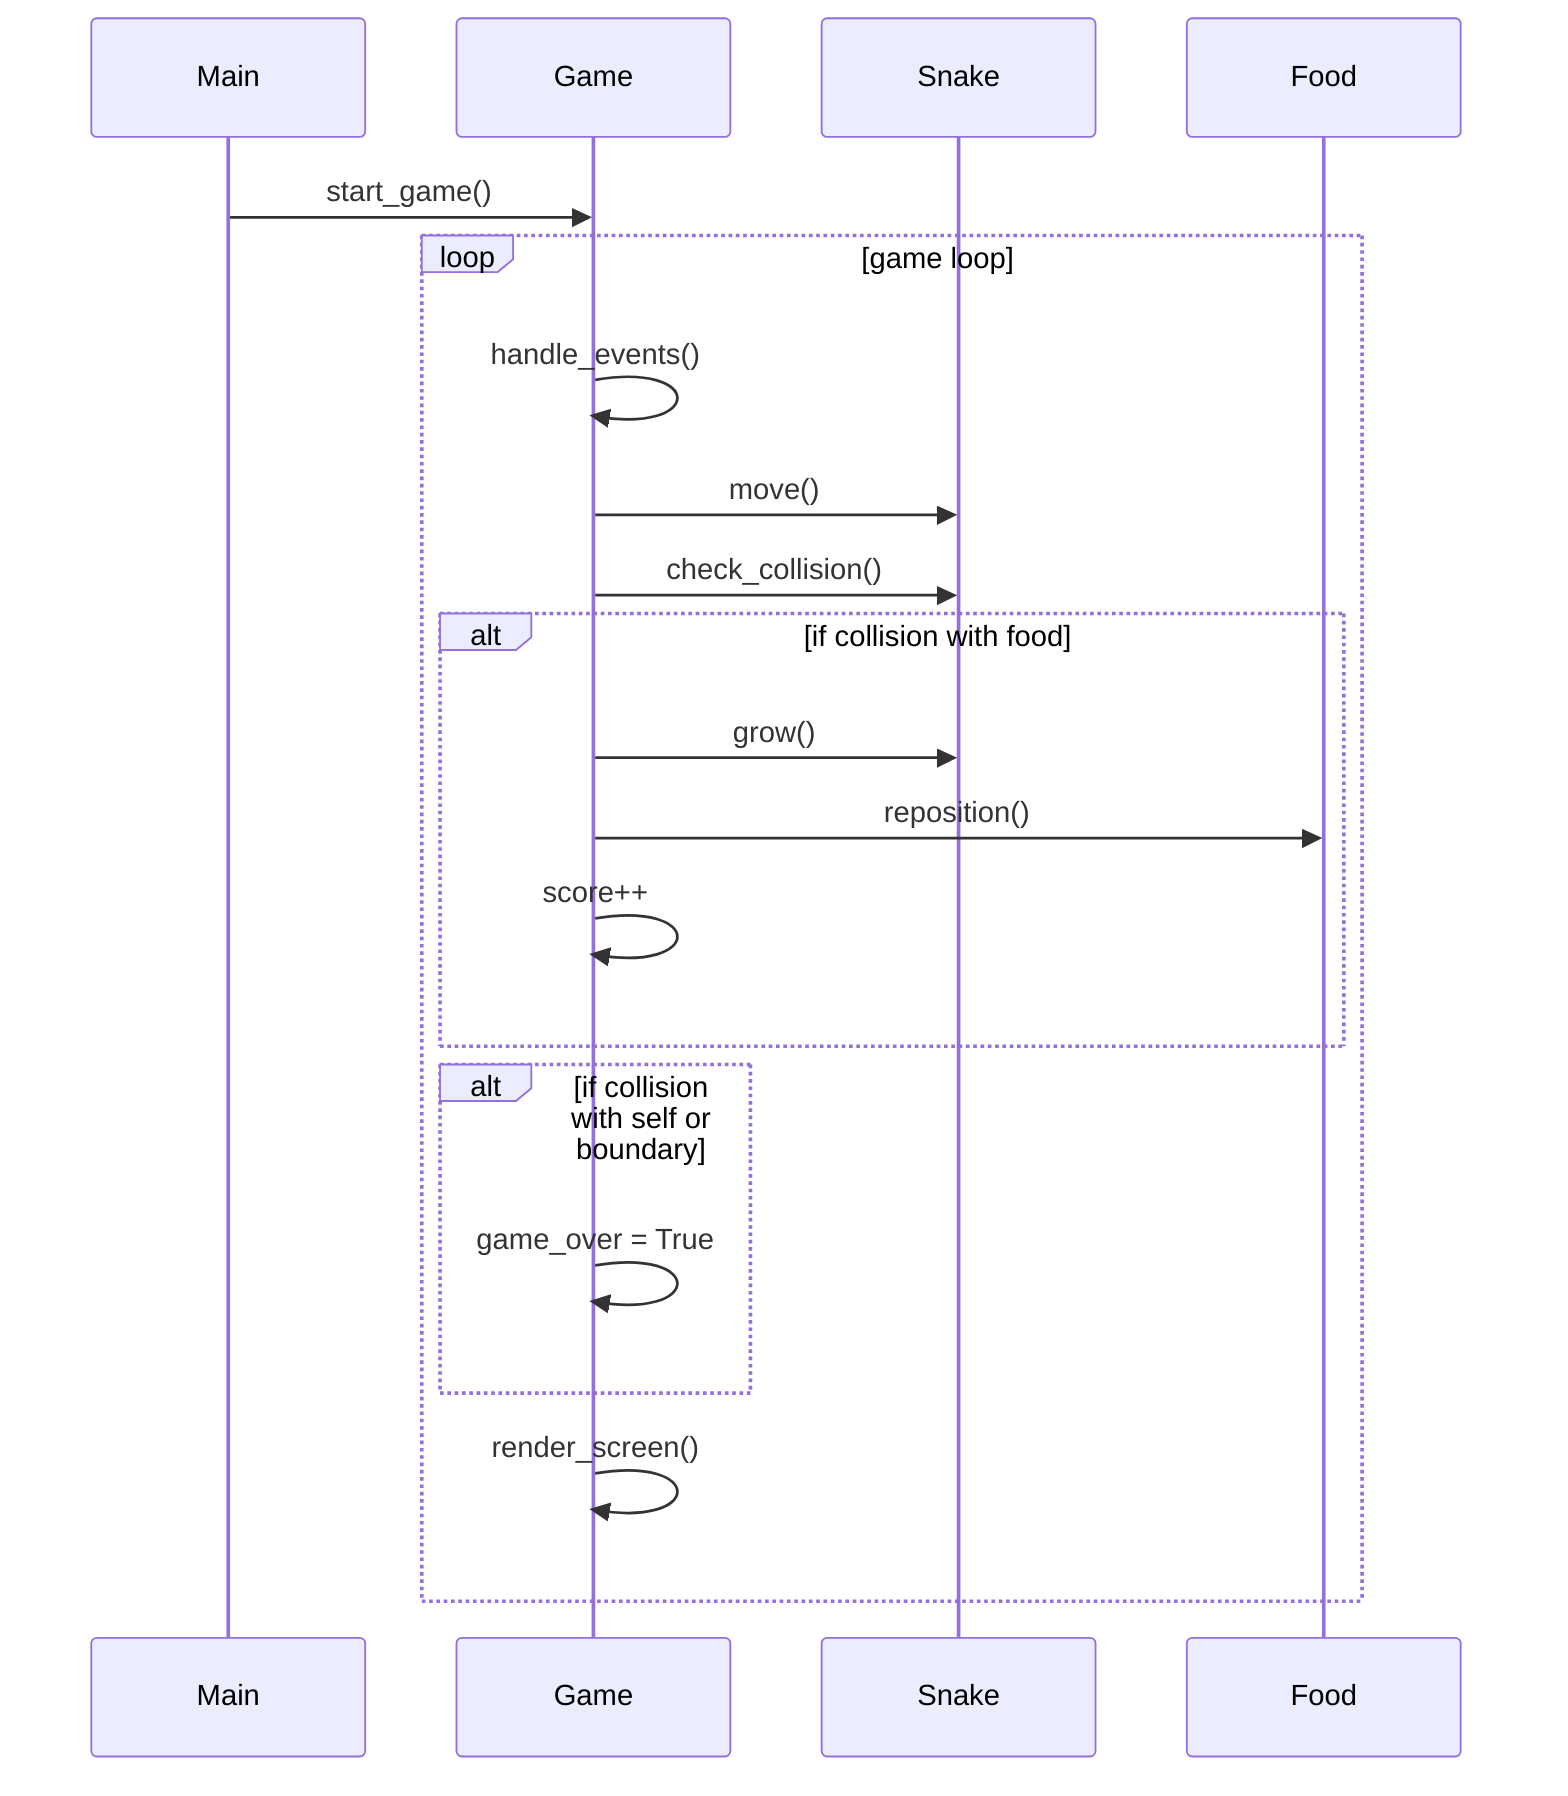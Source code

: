 sequenceDiagram
    participant M as Main
    participant G as Game
    participant S as Snake
    participant F as Food
    M->>G: start_game()
    loop game loop
        G->>G: handle_events()
        G->>S: move()
        G->>S: check_collision()
        alt if collision with food
            G->>S: grow()
            G->>F: reposition()
            G->>G: score++
        end
        alt if collision with self or boundary
            G->>G: game_over = True
        end
        G->>G: render_screen()
    end